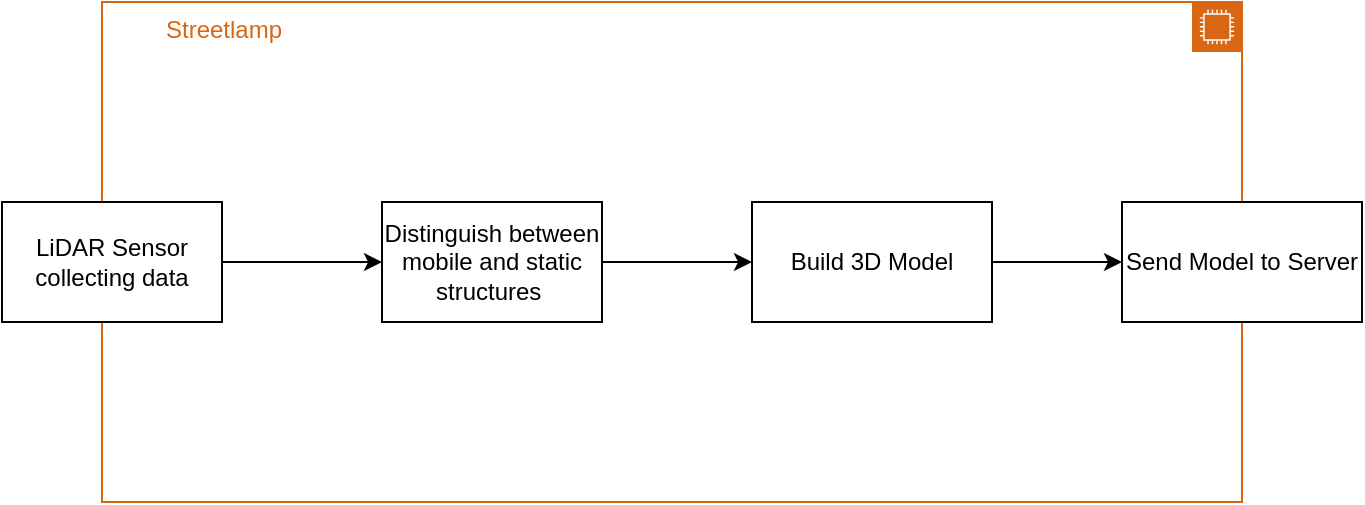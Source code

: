 <mxfile version="13.8.0" type="github"><diagram id="y2ZAyKJMqrrKbmd3TvIt" name="Page-1"><mxGraphModel dx="868" dy="775" grid="1" gridSize="10" guides="1" tooltips="1" connect="1" arrows="1" fold="1" page="1" pageScale="1" pageWidth="827" pageHeight="1169" math="0" shadow="0"><root><mxCell id="0"/><mxCell id="1" parent="0"/><mxCell id="F2kI2CT-VETYONtusikZ-14" value="Streetlamp" style="points=[[0,0],[0.25,0],[0.5,0],[0.75,0],[1,0],[1,0.25],[1,0.5],[1,0.75],[1,1],[0.75,1],[0.5,1],[0.25,1],[0,1],[0,0.75],[0,0.5],[0,0.25]];outlineConnect=0;gradientColor=none;html=1;whiteSpace=wrap;fontSize=12;fontStyle=0;shape=mxgraph.aws4.group;grIcon=mxgraph.aws4.group_ec2_instance_contents;strokeColor=#D86613;fillColor=none;verticalAlign=top;align=left;spacingLeft=30;fontColor=#D86613;dashed=0;direction=south;" vertex="1" parent="1"><mxGeometry x="100" y="140" width="570" height="250" as="geometry"/></mxCell><mxCell id="F2kI2CT-VETYONtusikZ-16" value="" style="edgeStyle=orthogonalEdgeStyle;rounded=0;orthogonalLoop=1;jettySize=auto;html=1;" edge="1" parent="1" source="F2kI2CT-VETYONtusikZ-1" target="F2kI2CT-VETYONtusikZ-15"><mxGeometry relative="1" as="geometry"/></mxCell><mxCell id="F2kI2CT-VETYONtusikZ-1" value="LiDAR Sensor collecting data" style="rounded=0;whiteSpace=wrap;html=1;" vertex="1" parent="1"><mxGeometry x="50" y="240" width="110" height="60" as="geometry"/></mxCell><mxCell id="F2kI2CT-VETYONtusikZ-18" value="" style="edgeStyle=orthogonalEdgeStyle;rounded=0;orthogonalLoop=1;jettySize=auto;html=1;" edge="1" parent="1" source="F2kI2CT-VETYONtusikZ-15" target="F2kI2CT-VETYONtusikZ-17"><mxGeometry relative="1" as="geometry"/></mxCell><mxCell id="F2kI2CT-VETYONtusikZ-15" value="Distinguish between mobile and static structures&amp;nbsp;" style="rounded=0;whiteSpace=wrap;html=1;" vertex="1" parent="1"><mxGeometry x="240" y="240" width="110" height="60" as="geometry"/></mxCell><mxCell id="F2kI2CT-VETYONtusikZ-20" value="" style="edgeStyle=orthogonalEdgeStyle;rounded=0;orthogonalLoop=1;jettySize=auto;html=1;" edge="1" parent="1" source="F2kI2CT-VETYONtusikZ-17" target="F2kI2CT-VETYONtusikZ-19"><mxGeometry relative="1" as="geometry"/></mxCell><mxCell id="F2kI2CT-VETYONtusikZ-17" value="Build 3D Model" style="whiteSpace=wrap;html=1;rounded=0;" vertex="1" parent="1"><mxGeometry x="425" y="240" width="120" height="60" as="geometry"/></mxCell><mxCell id="F2kI2CT-VETYONtusikZ-19" value="Send Model to Server" style="whiteSpace=wrap;html=1;rounded=0;" vertex="1" parent="1"><mxGeometry x="610" y="240" width="120" height="60" as="geometry"/></mxCell></root></mxGraphModel></diagram></mxfile>